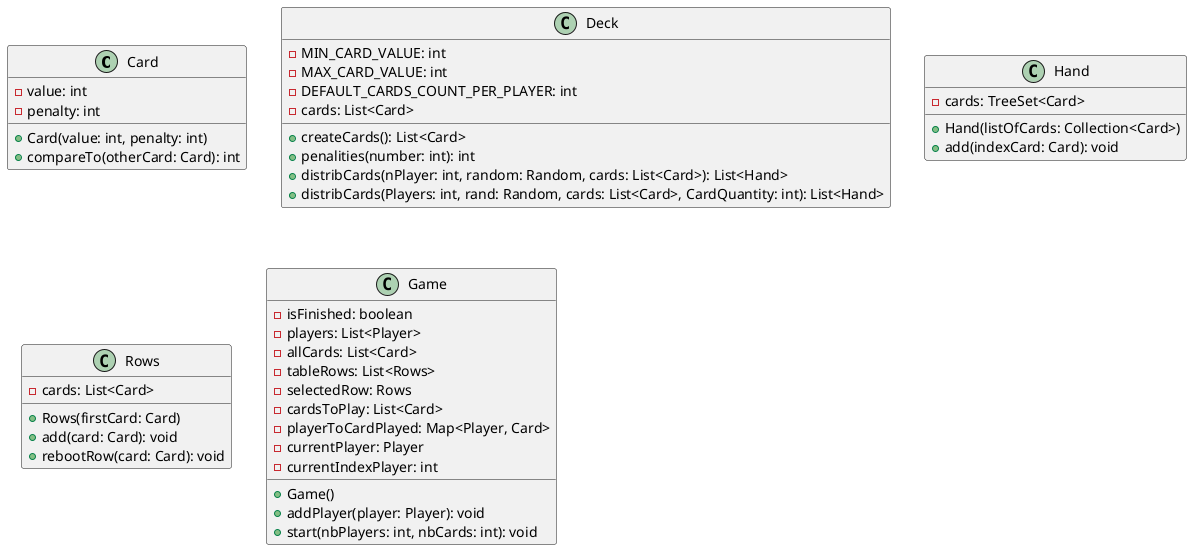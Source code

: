 @startuml
'https://plantuml.com/sequence-diagram

class Card {
  - value: int
  - penalty: int
  + Card(value: int, penalty: int)
  + compareTo(otherCard: Card): int
}
class Deck {
  - MIN_CARD_VALUE: int
  - MAX_CARD_VALUE: int
  - DEFAULT_CARDS_COUNT_PER_PLAYER: int
  - cards: List<Card>
  + createCards(): List<Card>
  + penalities(number: int): int
  + distribCards(nPlayer: int, random: Random, cards: List<Card>): List<Hand>
  + distribCards(Players: int, rand: Random, cards: List<Card>, CardQuantity: int): List<Hand>
}
class Hand {
    -cards: TreeSet<Card>

    +Hand(listOfCards: Collection<Card>)
    +add(indexCard: Card): void
}
class Rows {
    -cards: List<Card>

    +Rows(firstCard: Card)
    +add(card: Card): void
    +rebootRow(card: Card): void
}
class Game {
    -isFinished: boolean
    -players: List<Player>
    -allCards: List<Card>
    -tableRows: List<Rows>
    -selectedRow: Rows
    -cardsToPlay: List<Card>
    -playerToCardPlayed: Map<Player, Card>
    -currentPlayer: Player
    -currentIndexPlayer: int

    +Game()
    +addPlayer(player: Player): void
    +start(nbPlayers: int, nbCards: int): void
}
@enduml